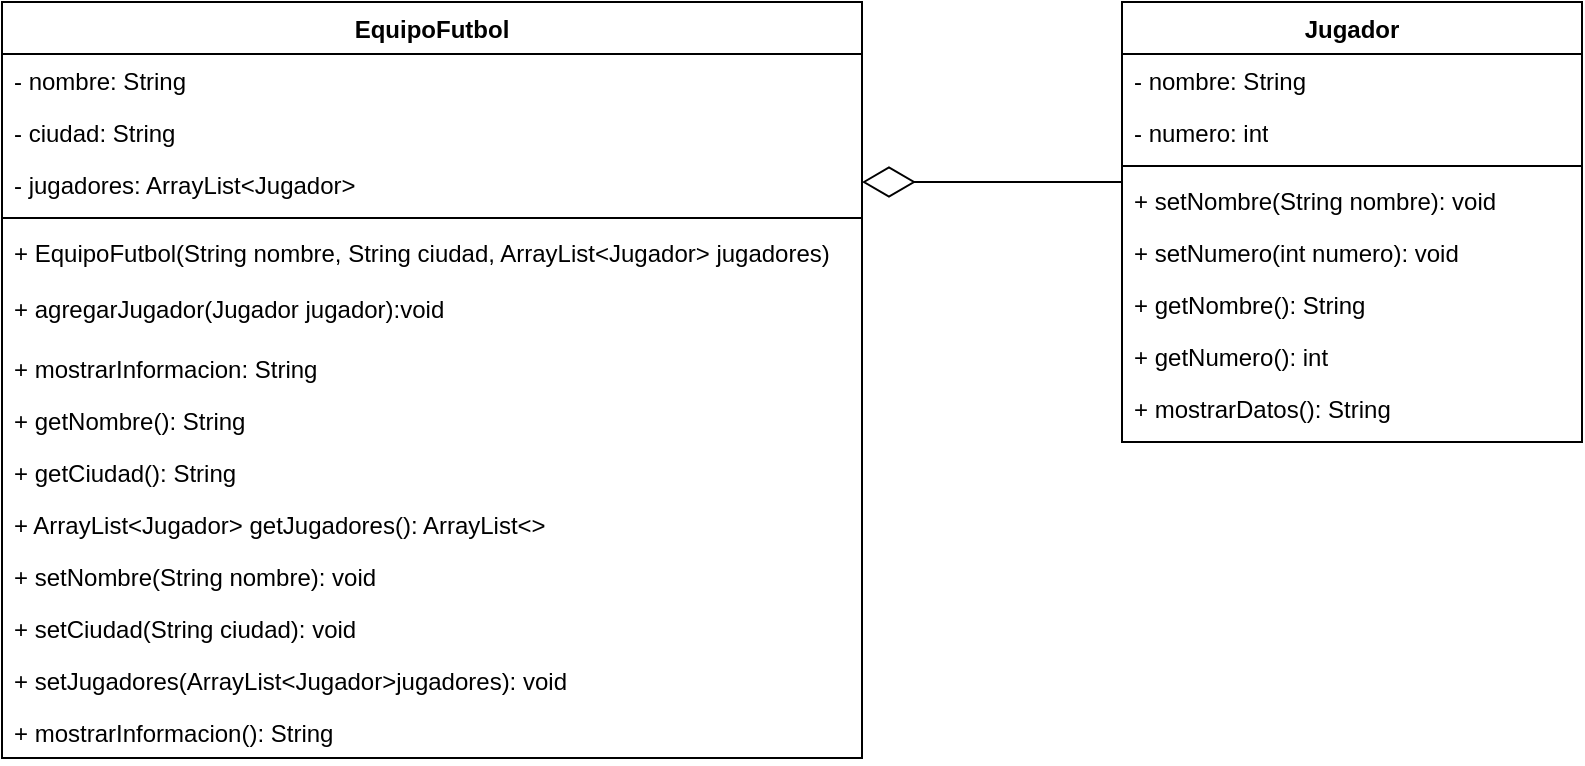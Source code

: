 <mxfile version="21.2.8" type="device">
  <diagram id="C5RBs43oDa-KdzZeNtuy" name="Page-1">
    <mxGraphModel dx="1748" dy="444" grid="1" gridSize="10" guides="1" tooltips="1" connect="1" arrows="1" fold="1" page="1" pageScale="1" pageWidth="827" pageHeight="1169" math="0" shadow="0">
      <root>
        <mxCell id="WIyWlLk6GJQsqaUBKTNV-0" />
        <mxCell id="WIyWlLk6GJQsqaUBKTNV-1" parent="WIyWlLk6GJQsqaUBKTNV-0" />
        <mxCell id="ojLQpIZAiHPLuuRDC7GJ-4" value="EquipoFutbol" style="swimlane;fontStyle=1;align=center;verticalAlign=top;childLayout=stackLayout;horizontal=1;startSize=26;horizontalStack=0;resizeParent=1;resizeParentMax=0;resizeLast=0;collapsible=1;marginBottom=0;whiteSpace=wrap;html=1;" vertex="1" parent="WIyWlLk6GJQsqaUBKTNV-1">
          <mxGeometry x="-210" y="210" width="430" height="378" as="geometry" />
        </mxCell>
        <mxCell id="ojLQpIZAiHPLuuRDC7GJ-5" value="- nombre: String" style="text;strokeColor=none;fillColor=none;align=left;verticalAlign=top;spacingLeft=4;spacingRight=4;overflow=hidden;rotatable=0;points=[[0,0.5],[1,0.5]];portConstraint=eastwest;whiteSpace=wrap;html=1;" vertex="1" parent="ojLQpIZAiHPLuuRDC7GJ-4">
          <mxGeometry y="26" width="430" height="26" as="geometry" />
        </mxCell>
        <mxCell id="ojLQpIZAiHPLuuRDC7GJ-21" value="- ciudad: String" style="text;strokeColor=none;fillColor=none;align=left;verticalAlign=top;spacingLeft=4;spacingRight=4;overflow=hidden;rotatable=0;points=[[0,0.5],[1,0.5]];portConstraint=eastwest;whiteSpace=wrap;html=1;" vertex="1" parent="ojLQpIZAiHPLuuRDC7GJ-4">
          <mxGeometry y="52" width="430" height="26" as="geometry" />
        </mxCell>
        <mxCell id="ojLQpIZAiHPLuuRDC7GJ-20" value="- jugadores: ArrayList&amp;lt;Jugador&amp;gt;" style="text;strokeColor=none;fillColor=none;align=left;verticalAlign=top;spacingLeft=4;spacingRight=4;overflow=hidden;rotatable=0;points=[[0,0.5],[1,0.5]];portConstraint=eastwest;whiteSpace=wrap;html=1;" vertex="1" parent="ojLQpIZAiHPLuuRDC7GJ-4">
          <mxGeometry y="78" width="430" height="26" as="geometry" />
        </mxCell>
        <mxCell id="ojLQpIZAiHPLuuRDC7GJ-6" value="" style="line;strokeWidth=1;fillColor=none;align=left;verticalAlign=middle;spacingTop=-1;spacingLeft=3;spacingRight=3;rotatable=0;labelPosition=right;points=[];portConstraint=eastwest;strokeColor=inherit;" vertex="1" parent="ojLQpIZAiHPLuuRDC7GJ-4">
          <mxGeometry y="104" width="430" height="8" as="geometry" />
        </mxCell>
        <mxCell id="ojLQpIZAiHPLuuRDC7GJ-7" value="+ EquipoFutbol(String nombre, String ciudad, ArrayList&amp;lt;Jugador&amp;gt; jugadores)" style="text;strokeColor=none;fillColor=none;align=left;verticalAlign=top;spacingLeft=4;spacingRight=4;overflow=hidden;rotatable=0;points=[[0,0.5],[1,0.5]];portConstraint=eastwest;whiteSpace=wrap;html=1;" vertex="1" parent="ojLQpIZAiHPLuuRDC7GJ-4">
          <mxGeometry y="112" width="430" height="28" as="geometry" />
        </mxCell>
        <mxCell id="ojLQpIZAiHPLuuRDC7GJ-22" value="+ agregarJugador(Jugador jugador):void" style="text;strokeColor=none;fillColor=none;align=left;verticalAlign=top;spacingLeft=4;spacingRight=4;overflow=hidden;rotatable=0;points=[[0,0.5],[1,0.5]];portConstraint=eastwest;whiteSpace=wrap;html=1;" vertex="1" parent="ojLQpIZAiHPLuuRDC7GJ-4">
          <mxGeometry y="140" width="430" height="30" as="geometry" />
        </mxCell>
        <mxCell id="ojLQpIZAiHPLuuRDC7GJ-23" value="+ mostrarInformacion: String" style="text;strokeColor=none;fillColor=none;align=left;verticalAlign=top;spacingLeft=4;spacingRight=4;overflow=hidden;rotatable=0;points=[[0,0.5],[1,0.5]];portConstraint=eastwest;whiteSpace=wrap;html=1;" vertex="1" parent="ojLQpIZAiHPLuuRDC7GJ-4">
          <mxGeometry y="170" width="430" height="26" as="geometry" />
        </mxCell>
        <mxCell id="ojLQpIZAiHPLuuRDC7GJ-24" value="+ getNombre(): String" style="text;strokeColor=none;fillColor=none;align=left;verticalAlign=top;spacingLeft=4;spacingRight=4;overflow=hidden;rotatable=0;points=[[0,0.5],[1,0.5]];portConstraint=eastwest;whiteSpace=wrap;html=1;" vertex="1" parent="ojLQpIZAiHPLuuRDC7GJ-4">
          <mxGeometry y="196" width="430" height="26" as="geometry" />
        </mxCell>
        <mxCell id="ojLQpIZAiHPLuuRDC7GJ-25" value="+ getCiudad(): String" style="text;strokeColor=none;fillColor=none;align=left;verticalAlign=top;spacingLeft=4;spacingRight=4;overflow=hidden;rotatable=0;points=[[0,0.5],[1,0.5]];portConstraint=eastwest;whiteSpace=wrap;html=1;" vertex="1" parent="ojLQpIZAiHPLuuRDC7GJ-4">
          <mxGeometry y="222" width="430" height="26" as="geometry" />
        </mxCell>
        <mxCell id="ojLQpIZAiHPLuuRDC7GJ-27" value="+ ArrayList&amp;lt;Jugador&amp;gt; getJugadores(): ArrayList&amp;lt;&amp;gt;" style="text;strokeColor=none;fillColor=none;align=left;verticalAlign=top;spacingLeft=4;spacingRight=4;overflow=hidden;rotatable=0;points=[[0,0.5],[1,0.5]];portConstraint=eastwest;whiteSpace=wrap;html=1;" vertex="1" parent="ojLQpIZAiHPLuuRDC7GJ-4">
          <mxGeometry y="248" width="430" height="26" as="geometry" />
        </mxCell>
        <mxCell id="ojLQpIZAiHPLuuRDC7GJ-28" value="+ setNombre(String nombre): void" style="text;strokeColor=none;fillColor=none;align=left;verticalAlign=top;spacingLeft=4;spacingRight=4;overflow=hidden;rotatable=0;points=[[0,0.5],[1,0.5]];portConstraint=eastwest;whiteSpace=wrap;html=1;" vertex="1" parent="ojLQpIZAiHPLuuRDC7GJ-4">
          <mxGeometry y="274" width="430" height="26" as="geometry" />
        </mxCell>
        <mxCell id="ojLQpIZAiHPLuuRDC7GJ-29" value="+ setCiudad(String ciudad): void" style="text;strokeColor=none;fillColor=none;align=left;verticalAlign=top;spacingLeft=4;spacingRight=4;overflow=hidden;rotatable=0;points=[[0,0.5],[1,0.5]];portConstraint=eastwest;whiteSpace=wrap;html=1;" vertex="1" parent="ojLQpIZAiHPLuuRDC7GJ-4">
          <mxGeometry y="300" width="430" height="26" as="geometry" />
        </mxCell>
        <mxCell id="ojLQpIZAiHPLuuRDC7GJ-26" value="+ setJugadores(ArrayList&amp;lt;Jugador&amp;gt;jugadores): void" style="text;strokeColor=none;fillColor=none;align=left;verticalAlign=top;spacingLeft=4;spacingRight=4;overflow=hidden;rotatable=0;points=[[0,0.5],[1,0.5]];portConstraint=eastwest;whiteSpace=wrap;html=1;" vertex="1" parent="ojLQpIZAiHPLuuRDC7GJ-4">
          <mxGeometry y="326" width="430" height="26" as="geometry" />
        </mxCell>
        <mxCell id="ojLQpIZAiHPLuuRDC7GJ-30" value="+ mostrarInformacion(): String" style="text;strokeColor=none;fillColor=none;align=left;verticalAlign=top;spacingLeft=4;spacingRight=4;overflow=hidden;rotatable=0;points=[[0,0.5],[1,0.5]];portConstraint=eastwest;whiteSpace=wrap;html=1;" vertex="1" parent="ojLQpIZAiHPLuuRDC7GJ-4">
          <mxGeometry y="352" width="430" height="26" as="geometry" />
        </mxCell>
        <mxCell id="ojLQpIZAiHPLuuRDC7GJ-8" value="Jugador" style="swimlane;fontStyle=1;align=center;verticalAlign=top;childLayout=stackLayout;horizontal=1;startSize=26;horizontalStack=0;resizeParent=1;resizeParentMax=0;resizeLast=0;collapsible=1;marginBottom=0;whiteSpace=wrap;html=1;" vertex="1" parent="WIyWlLk6GJQsqaUBKTNV-1">
          <mxGeometry x="350" y="210" width="230" height="220" as="geometry" />
        </mxCell>
        <mxCell id="ojLQpIZAiHPLuuRDC7GJ-9" value="- nombre: String" style="text;strokeColor=none;fillColor=none;align=left;verticalAlign=top;spacingLeft=4;spacingRight=4;overflow=hidden;rotatable=0;points=[[0,0.5],[1,0.5]];portConstraint=eastwest;whiteSpace=wrap;html=1;" vertex="1" parent="ojLQpIZAiHPLuuRDC7GJ-8">
          <mxGeometry y="26" width="230" height="26" as="geometry" />
        </mxCell>
        <mxCell id="ojLQpIZAiHPLuuRDC7GJ-12" value="- numero: int" style="text;strokeColor=none;fillColor=none;align=left;verticalAlign=top;spacingLeft=4;spacingRight=4;overflow=hidden;rotatable=0;points=[[0,0.5],[1,0.5]];portConstraint=eastwest;whiteSpace=wrap;html=1;" vertex="1" parent="ojLQpIZAiHPLuuRDC7GJ-8">
          <mxGeometry y="52" width="230" height="26" as="geometry" />
        </mxCell>
        <mxCell id="ojLQpIZAiHPLuuRDC7GJ-10" value="" style="line;strokeWidth=1;fillColor=none;align=left;verticalAlign=middle;spacingTop=-1;spacingLeft=3;spacingRight=3;rotatable=0;labelPosition=right;points=[];portConstraint=eastwest;strokeColor=inherit;" vertex="1" parent="ojLQpIZAiHPLuuRDC7GJ-8">
          <mxGeometry y="78" width="230" height="8" as="geometry" />
        </mxCell>
        <mxCell id="ojLQpIZAiHPLuuRDC7GJ-11" value="+ setNombre(String nombre): void" style="text;strokeColor=none;fillColor=none;align=left;verticalAlign=top;spacingLeft=4;spacingRight=4;overflow=hidden;rotatable=0;points=[[0,0.5],[1,0.5]];portConstraint=eastwest;whiteSpace=wrap;html=1;" vertex="1" parent="ojLQpIZAiHPLuuRDC7GJ-8">
          <mxGeometry y="86" width="230" height="26" as="geometry" />
        </mxCell>
        <mxCell id="ojLQpIZAiHPLuuRDC7GJ-13" value="+ setNumero(int numero): void" style="text;strokeColor=none;fillColor=none;align=left;verticalAlign=top;spacingLeft=4;spacingRight=4;overflow=hidden;rotatable=0;points=[[0,0.5],[1,0.5]];portConstraint=eastwest;whiteSpace=wrap;html=1;" vertex="1" parent="ojLQpIZAiHPLuuRDC7GJ-8">
          <mxGeometry y="112" width="230" height="26" as="geometry" />
        </mxCell>
        <mxCell id="ojLQpIZAiHPLuuRDC7GJ-14" value="+ getNombre(): String" style="text;strokeColor=none;fillColor=none;align=left;verticalAlign=top;spacingLeft=4;spacingRight=4;overflow=hidden;rotatable=0;points=[[0,0.5],[1,0.5]];portConstraint=eastwest;whiteSpace=wrap;html=1;" vertex="1" parent="ojLQpIZAiHPLuuRDC7GJ-8">
          <mxGeometry y="138" width="230" height="26" as="geometry" />
        </mxCell>
        <mxCell id="ojLQpIZAiHPLuuRDC7GJ-15" value="+ getNumero(): int" style="text;strokeColor=none;fillColor=none;align=left;verticalAlign=top;spacingLeft=4;spacingRight=4;overflow=hidden;rotatable=0;points=[[0,0.5],[1,0.5]];portConstraint=eastwest;whiteSpace=wrap;html=1;" vertex="1" parent="ojLQpIZAiHPLuuRDC7GJ-8">
          <mxGeometry y="164" width="230" height="26" as="geometry" />
        </mxCell>
        <mxCell id="ojLQpIZAiHPLuuRDC7GJ-16" value="+ mostrarDatos(): String" style="text;strokeColor=none;fillColor=none;align=left;verticalAlign=top;spacingLeft=4;spacingRight=4;overflow=hidden;rotatable=0;points=[[0,0.5],[1,0.5]];portConstraint=eastwest;whiteSpace=wrap;html=1;" vertex="1" parent="ojLQpIZAiHPLuuRDC7GJ-8">
          <mxGeometry y="190" width="230" height="30" as="geometry" />
        </mxCell>
        <mxCell id="ojLQpIZAiHPLuuRDC7GJ-19" value="" style="endArrow=diamondThin;endFill=0;endSize=24;html=1;rounded=0;exitX=0;exitY=0.154;exitDx=0;exitDy=0;exitPerimeter=0;" edge="1" parent="WIyWlLk6GJQsqaUBKTNV-1" source="ojLQpIZAiHPLuuRDC7GJ-11">
          <mxGeometry width="160" relative="1" as="geometry">
            <mxPoint x="220" y="420" as="sourcePoint" />
            <mxPoint x="220" y="300" as="targetPoint" />
          </mxGeometry>
        </mxCell>
      </root>
    </mxGraphModel>
  </diagram>
</mxfile>

